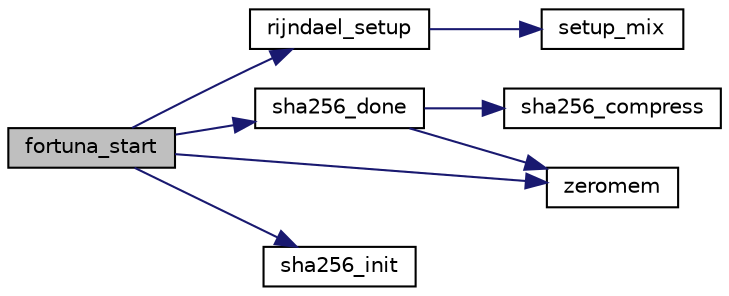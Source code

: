 digraph "fortuna_start"
{
 // LATEX_PDF_SIZE
  edge [fontname="Helvetica",fontsize="10",labelfontname="Helvetica",labelfontsize="10"];
  node [fontname="Helvetica",fontsize="10",shape=record];
  rankdir="LR";
  Node75 [label="fortuna_start",height=0.2,width=0.4,color="black", fillcolor="grey75", style="filled", fontcolor="black",tooltip="Start the PRNG."];
  Node75 -> Node76 [color="midnightblue",fontsize="10",style="solid",fontname="Helvetica"];
  Node76 [label="rijndael_setup",height=0.2,width=0.4,color="black", fillcolor="white", style="filled",URL="$aes_8c.html#a3b2fab908c22514c91332a5c9a3d7166",tooltip="Initialize the AES (Rijndael) block cipher."];
  Node76 -> Node77 [color="midnightblue",fontsize="10",style="solid",fontname="Helvetica"];
  Node77 [label="setup_mix",height=0.2,width=0.4,color="black", fillcolor="white", style="filled",URL="$aes_8c.html#a523ac00c3bbdb4656024ab0ad32f571f",tooltip=" "];
  Node75 -> Node78 [color="midnightblue",fontsize="10",style="solid",fontname="Helvetica"];
  Node78 [label="sha256_done",height=0.2,width=0.4,color="black", fillcolor="white", style="filled",URL="$sha256_8c.html#a53db56f3eb9f35c59b134533be31c301",tooltip="Terminate the hash to get the digest."];
  Node78 -> Node79 [color="midnightblue",fontsize="10",style="solid",fontname="Helvetica"];
  Node79 [label="sha256_compress",height=0.2,width=0.4,color="black", fillcolor="white", style="filled",URL="$sha256_8c.html#ac87e8a7c22810735390e70611006bfe5",tooltip=" "];
  Node78 -> Node80 [color="midnightblue",fontsize="10",style="solid",fontname="Helvetica"];
  Node80 [label="zeromem",height=0.2,width=0.4,color="black", fillcolor="white", style="filled",URL="$tomcrypt__misc_8h.html#a63b6e188713790263bfd3612fe8b398f",tooltip="Zero a block of memory."];
  Node75 -> Node81 [color="midnightblue",fontsize="10",style="solid",fontname="Helvetica"];
  Node81 [label="sha256_init",height=0.2,width=0.4,color="black", fillcolor="white", style="filled",URL="$sha256_8c.html#a6290ad544b02c822c2ca6c30b8d1ee07",tooltip="Initialize the hash state."];
  Node75 -> Node80 [color="midnightblue",fontsize="10",style="solid",fontname="Helvetica"];
}
